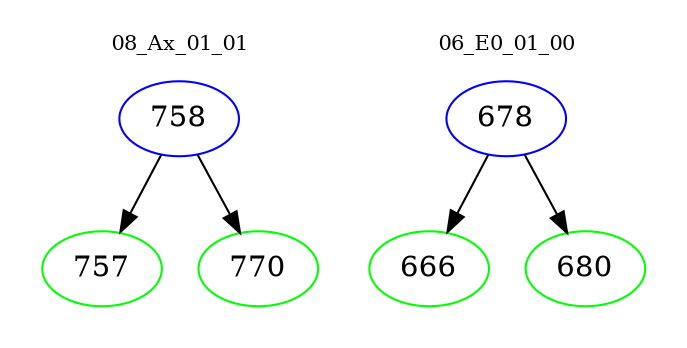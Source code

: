 digraph{
subgraph cluster_0 {
color = white
label = "08_Ax_01_01";
fontsize=10;
T0_758 [label="758", color="blue"]
T0_758 -> T0_757 [color="black"]
T0_757 [label="757", color="green"]
T0_758 -> T0_770 [color="black"]
T0_770 [label="770", color="green"]
}
subgraph cluster_1 {
color = white
label = "06_E0_01_00";
fontsize=10;
T1_678 [label="678", color="blue"]
T1_678 -> T1_666 [color="black"]
T1_666 [label="666", color="green"]
T1_678 -> T1_680 [color="black"]
T1_680 [label="680", color="green"]
}
}
